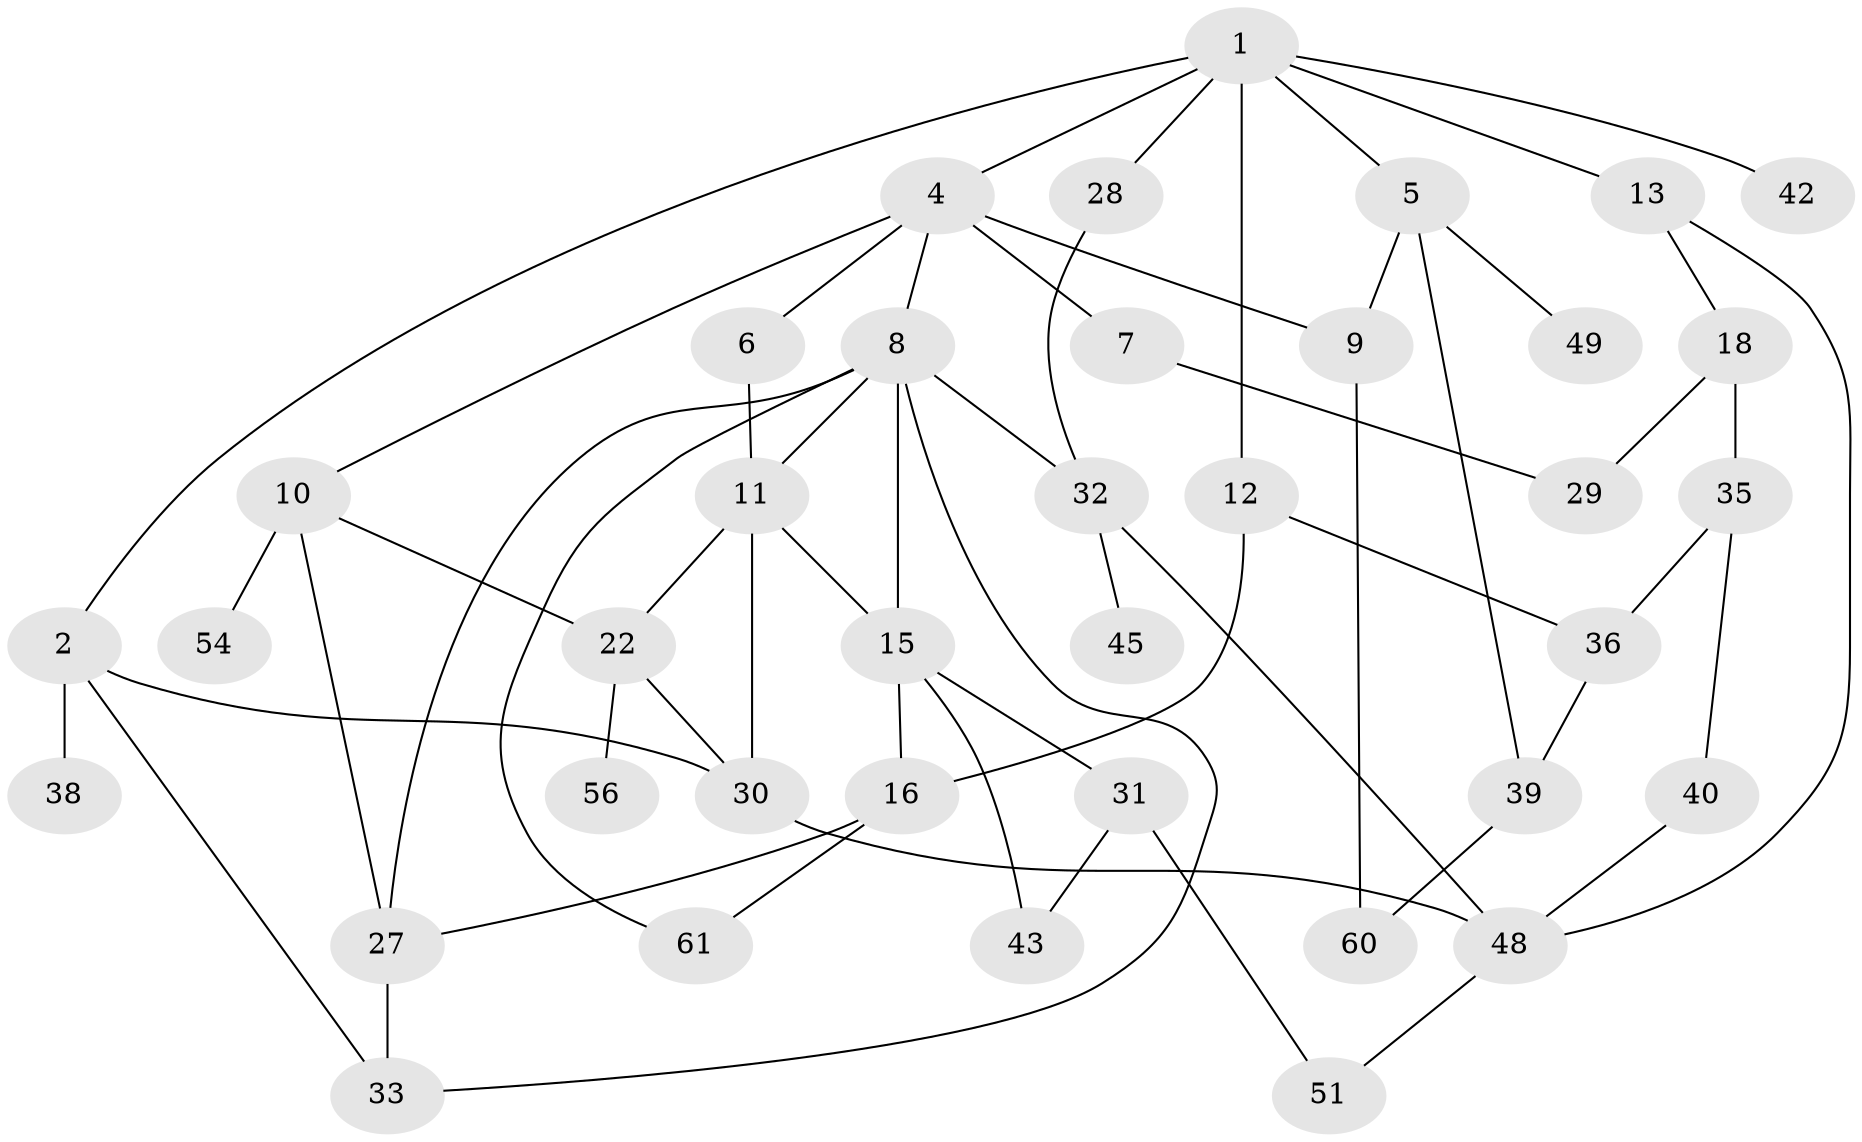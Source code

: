 // original degree distribution, {5: 0.06557377049180328, 4: 0.16393442622950818, 6: 0.01639344262295082, 2: 0.36065573770491804, 7: 0.01639344262295082, 3: 0.21311475409836064, 1: 0.16393442622950818}
// Generated by graph-tools (version 1.1) at 2025/41/03/06/25 10:41:28]
// undirected, 38 vertices, 59 edges
graph export_dot {
graph [start="1"]
  node [color=gray90,style=filled];
  1 [super="+3"];
  2 [super="+24"];
  4;
  5 [super="+19"];
  6;
  7 [super="+14"];
  8 [super="+25"];
  9 [super="+21"];
  10 [super="+26"];
  11 [super="+44"];
  12;
  13;
  15 [super="+17"];
  16 [super="+20"];
  18 [super="+23"];
  22 [super="+34"];
  27 [super="+50"];
  28 [super="+59"];
  29;
  30 [super="+41"];
  31 [super="+57"];
  32 [super="+37"];
  33 [super="+46"];
  35;
  36 [super="+47"];
  38;
  39 [super="+58"];
  40 [super="+53"];
  42;
  43 [super="+55"];
  45;
  48 [super="+52"];
  49;
  51;
  54;
  56;
  60;
  61;
  1 -- 2;
  1 -- 4;
  1 -- 28;
  1 -- 42;
  1 -- 5;
  1 -- 12;
  1 -- 13;
  2 -- 38;
  2 -- 30;
  2 -- 33;
  4 -- 6;
  4 -- 7;
  4 -- 8;
  4 -- 9;
  4 -- 10;
  5 -- 49;
  5 -- 9;
  5 -- 39;
  6 -- 11;
  7 -- 29;
  8 -- 11;
  8 -- 15;
  8 -- 33;
  8 -- 32;
  8 -- 61;
  8 -- 27;
  9 -- 60;
  10 -- 54;
  10 -- 27 [weight=2];
  10 -- 22;
  11 -- 22;
  11 -- 30;
  11 -- 15;
  12 -- 16;
  12 -- 36;
  13 -- 18;
  13 -- 48;
  15 -- 16;
  15 -- 43;
  15 -- 31;
  16 -- 27;
  16 -- 61;
  18 -- 35;
  18 -- 29;
  22 -- 56;
  22 -- 30;
  27 -- 33;
  28 -- 32;
  30 -- 48;
  31 -- 43;
  31 -- 51;
  32 -- 45;
  32 -- 48;
  35 -- 36;
  35 -- 40;
  36 -- 39;
  39 -- 60;
  40 -- 48;
  48 -- 51;
}
